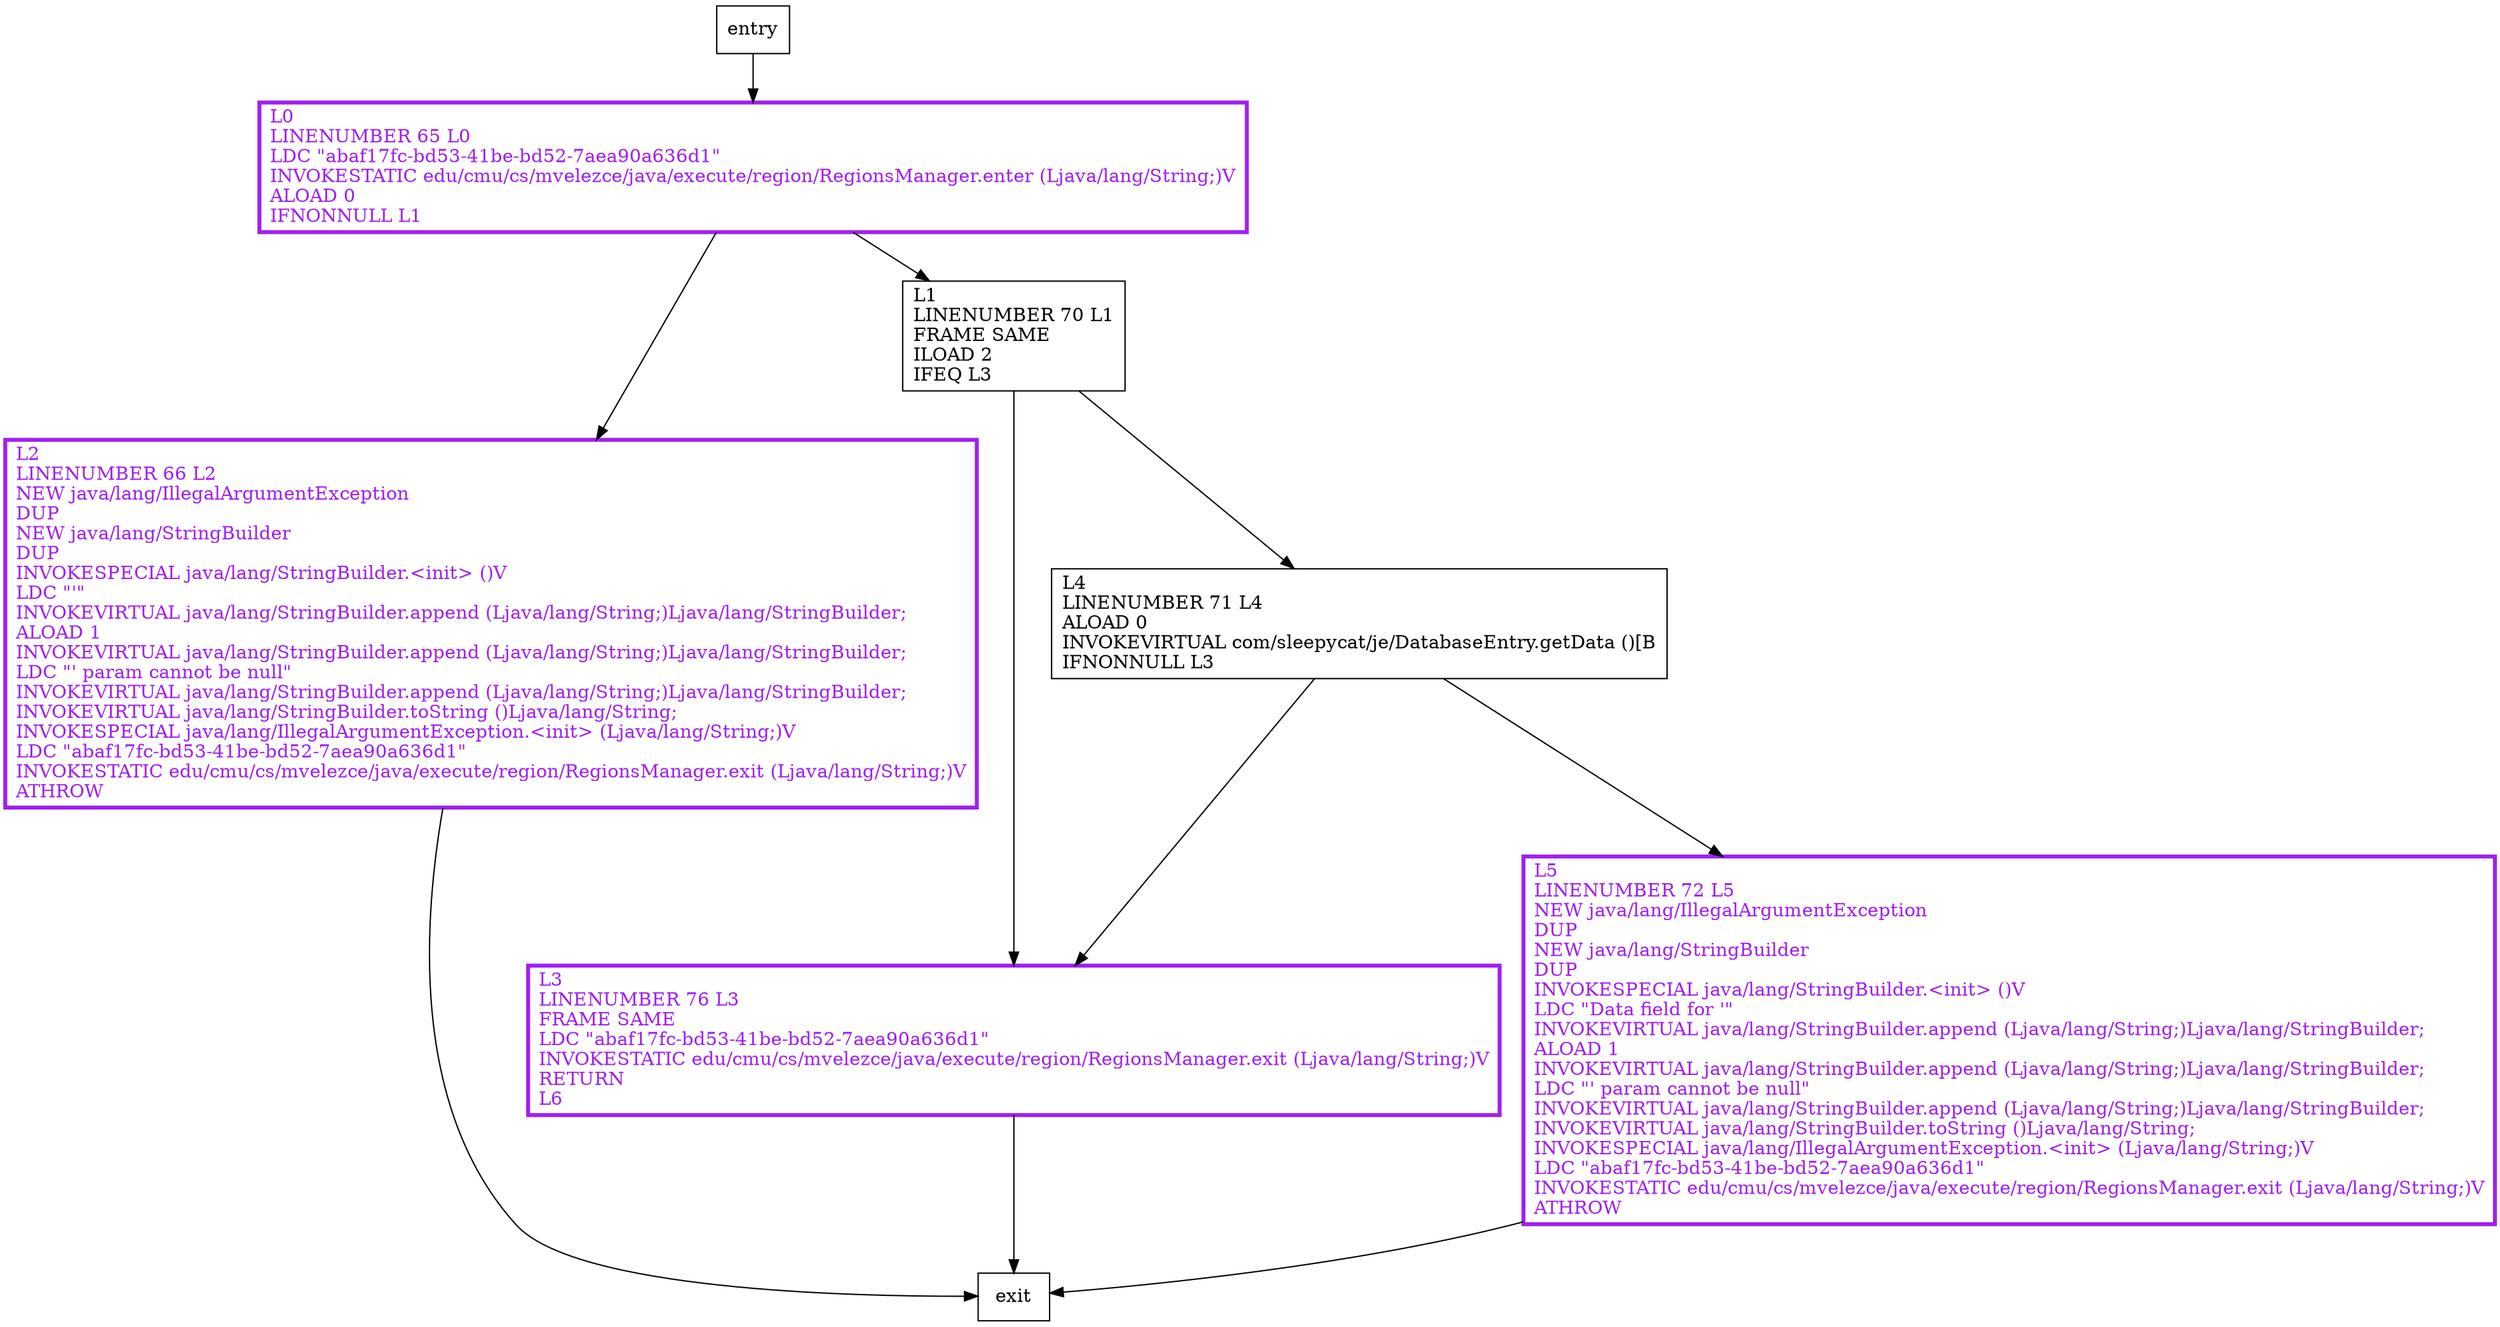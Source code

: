 digraph checkForNullDbt {
node [shape=record];
1351678937 [label="L5\lLINENUMBER 72 L5\lNEW java/lang/IllegalArgumentException\lDUP\lNEW java/lang/StringBuilder\lDUP\lINVOKESPECIAL java/lang/StringBuilder.\<init\> ()V\lLDC \"Data field for '\"\lINVOKEVIRTUAL java/lang/StringBuilder.append (Ljava/lang/String;)Ljava/lang/StringBuilder;\lALOAD 1\lINVOKEVIRTUAL java/lang/StringBuilder.append (Ljava/lang/String;)Ljava/lang/StringBuilder;\lLDC \"' param cannot be null\"\lINVOKEVIRTUAL java/lang/StringBuilder.append (Ljava/lang/String;)Ljava/lang/StringBuilder;\lINVOKEVIRTUAL java/lang/StringBuilder.toString ()Ljava/lang/String;\lINVOKESPECIAL java/lang/IllegalArgumentException.\<init\> (Ljava/lang/String;)V\lLDC \"abaf17fc-bd53-41be-bd52-7aea90a636d1\"\lINVOKESTATIC edu/cmu/cs/mvelezce/java/execute/region/RegionsManager.exit (Ljava/lang/String;)V\lATHROW\l"];
1204724152 [label="L0\lLINENUMBER 65 L0\lLDC \"abaf17fc-bd53-41be-bd52-7aea90a636d1\"\lINVOKESTATIC edu/cmu/cs/mvelezce/java/execute/region/RegionsManager.enter (Ljava/lang/String;)V\lALOAD 0\lIFNONNULL L1\l"];
1656541664 [label="L2\lLINENUMBER 66 L2\lNEW java/lang/IllegalArgumentException\lDUP\lNEW java/lang/StringBuilder\lDUP\lINVOKESPECIAL java/lang/StringBuilder.\<init\> ()V\lLDC \"'\"\lINVOKEVIRTUAL java/lang/StringBuilder.append (Ljava/lang/String;)Ljava/lang/StringBuilder;\lALOAD 1\lINVOKEVIRTUAL java/lang/StringBuilder.append (Ljava/lang/String;)Ljava/lang/StringBuilder;\lLDC \"' param cannot be null\"\lINVOKEVIRTUAL java/lang/StringBuilder.append (Ljava/lang/String;)Ljava/lang/StringBuilder;\lINVOKEVIRTUAL java/lang/StringBuilder.toString ()Ljava/lang/String;\lINVOKESPECIAL java/lang/IllegalArgumentException.\<init\> (Ljava/lang/String;)V\lLDC \"abaf17fc-bd53-41be-bd52-7aea90a636d1\"\lINVOKESTATIC edu/cmu/cs/mvelezce/java/execute/region/RegionsManager.exit (Ljava/lang/String;)V\lATHROW\l"];
1420231548 [label="L3\lLINENUMBER 76 L3\lFRAME SAME\lLDC \"abaf17fc-bd53-41be-bd52-7aea90a636d1\"\lINVOKESTATIC edu/cmu/cs/mvelezce/java/execute/region/RegionsManager.exit (Ljava/lang/String;)V\lRETURN\lL6\l"];
1254496439 [label="L1\lLINENUMBER 70 L1\lFRAME SAME\lILOAD 2\lIFEQ L3\l"];
1716960623 [label="L4\lLINENUMBER 71 L4\lALOAD 0\lINVOKEVIRTUAL com/sleepycat/je/DatabaseEntry.getData ()[B\lIFNONNULL L3\l"];
entry;
exit;
entry -> 1204724152
1351678937 -> exit
1204724152 -> 1656541664
1204724152 -> 1254496439
1656541664 -> exit
1420231548 -> exit
1254496439 -> 1420231548
1254496439 -> 1716960623
1716960623 -> 1351678937
1716960623 -> 1420231548
1351678937[fontcolor="purple", penwidth=3, color="purple"];
1204724152[fontcolor="purple", penwidth=3, color="purple"];
1656541664[fontcolor="purple", penwidth=3, color="purple"];
1420231548[fontcolor="purple", penwidth=3, color="purple"];
}
